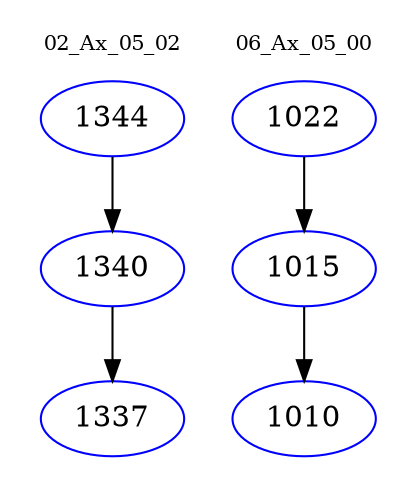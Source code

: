 digraph{
subgraph cluster_0 {
color = white
label = "02_Ax_05_02";
fontsize=10;
T0_1344 [label="1344", color="blue"]
T0_1344 -> T0_1340 [color="black"]
T0_1340 [label="1340", color="blue"]
T0_1340 -> T0_1337 [color="black"]
T0_1337 [label="1337", color="blue"]
}
subgraph cluster_1 {
color = white
label = "06_Ax_05_00";
fontsize=10;
T1_1022 [label="1022", color="blue"]
T1_1022 -> T1_1015 [color="black"]
T1_1015 [label="1015", color="blue"]
T1_1015 -> T1_1010 [color="black"]
T1_1010 [label="1010", color="blue"]
}
}
